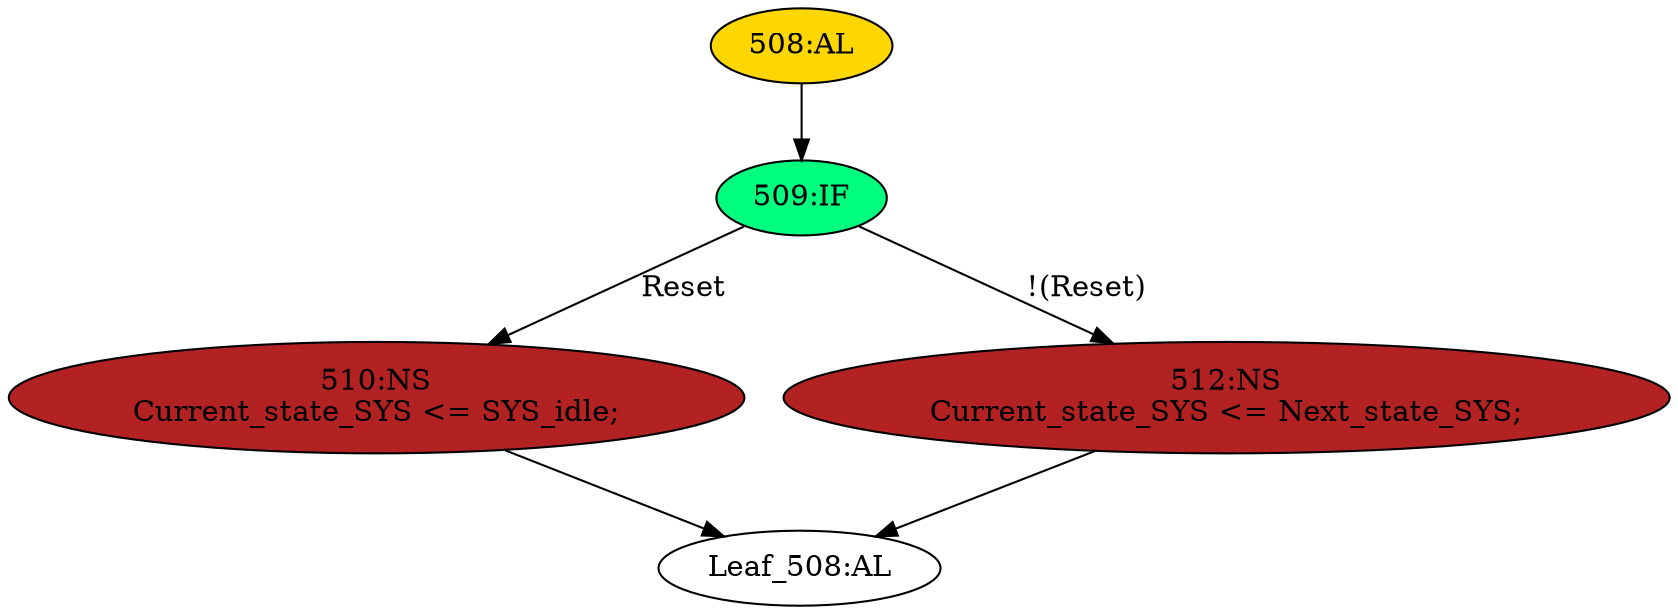 strict digraph "" {
	node [label="\N"];
	"508:AL"	 [ast="<pyverilog.vparser.ast.Always object at 0x7fbd1c2d4fd0>",
		clk_sens=False,
		fillcolor=gold,
		label="508:AL",
		sens="['Clk_SYS', 'Reset']",
		statements="[]",
		style=filled,
		typ=Always,
		use_var="['Reset', 'Next_state_SYS']"];
	"509:IF"	 [ast="<pyverilog.vparser.ast.IfStatement object at 0x7fbd1c2d2190>",
		fillcolor=springgreen,
		label="509:IF",
		statements="[]",
		style=filled,
		typ=IfStatement];
	"508:AL" -> "509:IF"	 [cond="[]",
		lineno=None];
	"510:NS"	 [ast="<pyverilog.vparser.ast.NonblockingSubstitution object at 0x7fbd1c2d2350>",
		fillcolor=firebrick,
		label="510:NS
Current_state_SYS <= SYS_idle;",
		statements="[<pyverilog.vparser.ast.NonblockingSubstitution object at 0x7fbd1c2d2350>]",
		style=filled,
		typ=NonblockingSubstitution];
	"509:IF" -> "510:NS"	 [cond="['Reset']",
		label=Reset,
		lineno=509];
	"512:NS"	 [ast="<pyverilog.vparser.ast.NonblockingSubstitution object at 0x7fbd1c2d21d0>",
		fillcolor=firebrick,
		label="512:NS
Current_state_SYS <= Next_state_SYS;",
		statements="[<pyverilog.vparser.ast.NonblockingSubstitution object at 0x7fbd1c2d21d0>]",
		style=filled,
		typ=NonblockingSubstitution];
	"509:IF" -> "512:NS"	 [cond="['Reset']",
		label="!(Reset)",
		lineno=509];
	"Leaf_508:AL"	 [def_var="['Current_state_SYS']",
		label="Leaf_508:AL"];
	"510:NS" -> "Leaf_508:AL"	 [cond="[]",
		lineno=None];
	"512:NS" -> "Leaf_508:AL"	 [cond="[]",
		lineno=None];
}

